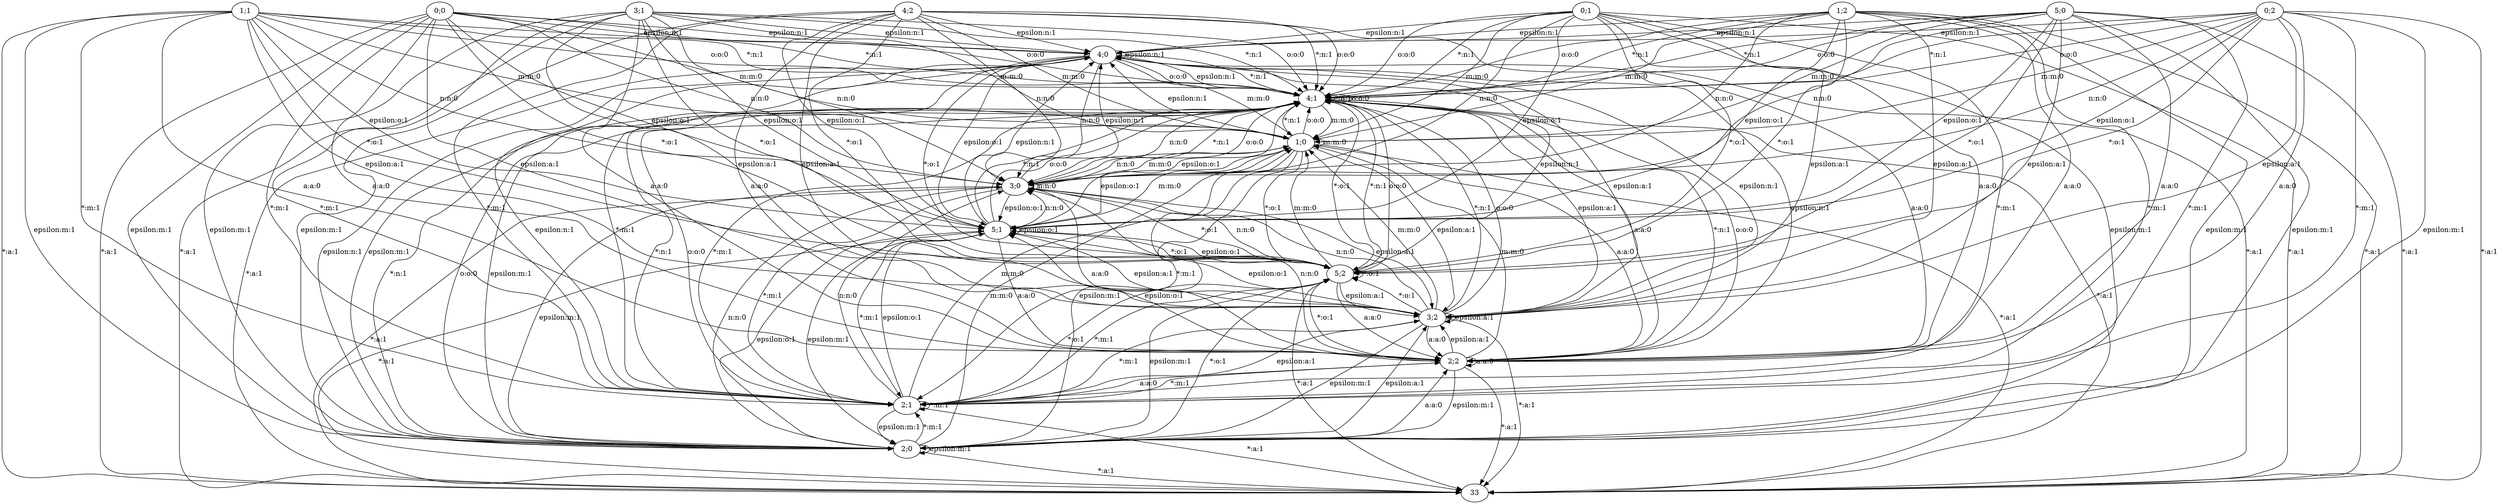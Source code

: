 digraph G {
42[label="4;2"];
40[label="4;0"];
41[label="4;1"];
12[label="1;2"];
11[label="1;1"];
10[label="1;0"];
02[label="0;2"];
00[label="0;0"];
01[label="0;1"];
20[label="2;0"];
21[label="2;1"];
22[label="2;2"];
32[label="3;2"];
31[label="3;1"];
50[label="5;0"];
52[label="5;2"];
51[label="5;1"];
30[label="3;0"];
30->41[label="*:n:1"];
30->32[label="epsilon:a:1"];
30->33[label="*:a:1"];
30->10[label="m:m:0"];
30->52[label="*:o:1"];
30->51[label="epsilon:o:1"];
30->30[label="n:n:0"];
30->22[label="a:a:0"];
30->41[label="o:o:0"];
30->40[label="epsilon:n:1"];
30->20[label="epsilon:m:1"];
30->21[label="*:m:1"];
42->41[label="*:n:1"];
42->32[label="epsilon:a:1"];
42->33[label="*:a:1"];
42->10[label="m:m:0"];
42->52[label="*:o:1"];
42->51[label="epsilon:o:1"];
42->30[label="n:n:0"];
42->22[label="a:a:0"];
42->41[label="o:o:0"];
42->40[label="epsilon:n:1"];
42->20[label="epsilon:m:1"];
42->21[label="*:m:1"];
40->41[label="*:n:1"];
40->32[label="epsilon:a:1"];
40->33[label="*:a:1"];
40->10[label="m:m:0"];
40->52[label="*:o:1"];
40->51[label="epsilon:o:1"];
40->30[label="n:n:0"];
40->22[label="a:a:0"];
40->41[label="o:o:0"];
40->40[label="epsilon:n:1"];
40->20[label="epsilon:m:1"];
40->21[label="*:m:1"];
41->41[label="*:n:1"];
41->32[label="epsilon:a:1"];
41->33[label="*:a:1"];
41->10[label="m:m:0"];
41->52[label="*:o:1"];
41->51[label="epsilon:o:1"];
41->30[label="n:n:0"];
41->22[label="a:a:0"];
41->41[label="o:o:0"];
41->40[label="epsilon:n:1"];
41->20[label="epsilon:m:1"];
41->21[label="*:m:1"];
12->41[label="*:n:1"];
12->32[label="epsilon:a:1"];
12->33[label="*:a:1"];
12->10[label="m:m:0"];
12->52[label="*:o:1"];
12->51[label="epsilon:o:1"];
12->30[label="n:n:0"];
12->22[label="a:a:0"];
12->41[label="o:o:0"];
12->40[label="epsilon:n:1"];
12->20[label="epsilon:m:1"];
12->21[label="*:m:1"];
11->41[label="*:n:1"];
11->32[label="epsilon:a:1"];
11->33[label="*:a:1"];
11->10[label="m:m:0"];
11->52[label="*:o:1"];
11->51[label="epsilon:o:1"];
11->30[label="n:n:0"];
11->22[label="a:a:0"];
11->41[label="o:o:0"];
11->40[label="epsilon:n:1"];
11->20[label="epsilon:m:1"];
11->21[label="*:m:1"];
10->41[label="*:n:1"];
10->32[label="epsilon:a:1"];
10->33[label="*:a:1"];
10->10[label="m:m:0"];
10->52[label="*:o:1"];
10->51[label="epsilon:o:1"];
10->30[label="n:n:0"];
10->22[label="a:a:0"];
10->41[label="o:o:0"];
10->40[label="epsilon:n:1"];
10->20[label="epsilon:m:1"];
10->21[label="*:m:1"];
02->41[label="*:n:1"];
02->32[label="epsilon:a:1"];
02->33[label="*:a:1"];
02->10[label="m:m:0"];
02->52[label="*:o:1"];
02->51[label="epsilon:o:1"];
02->30[label="n:n:0"];
02->22[label="a:a:0"];
02->41[label="o:o:0"];
02->40[label="epsilon:n:1"];
02->20[label="epsilon:m:1"];
02->21[label="*:m:1"];
00->41[label="*:n:1"];
00->32[label="epsilon:a:1"];
00->33[label="*:a:1"];
00->10[label="m:m:0"];
00->52[label="*:o:1"];
00->51[label="epsilon:o:1"];
00->30[label="n:n:0"];
00->22[label="a:a:0"];
00->41[label="o:o:0"];
00->40[label="epsilon:n:1"];
00->20[label="epsilon:m:1"];
00->21[label="*:m:1"];
01->41[label="*:n:1"];
01->32[label="epsilon:a:1"];
01->33[label="*:a:1"];
01->10[label="m:m:0"];
01->52[label="*:o:1"];
01->51[label="epsilon:o:1"];
01->30[label="n:n:0"];
01->22[label="a:a:0"];
01->41[label="o:o:0"];
01->40[label="epsilon:n:1"];
01->20[label="epsilon:m:1"];
01->21[label="*:m:1"];
20->41[label="*:n:1"];
20->32[label="epsilon:a:1"];
20->33[label="*:a:1"];
20->10[label="m:m:0"];
20->52[label="*:o:1"];
20->51[label="epsilon:o:1"];
20->30[label="n:n:0"];
20->22[label="a:a:0"];
20->41[label="o:o:0"];
20->40[label="epsilon:n:1"];
20->20[label="epsilon:m:1"];
20->21[label="*:m:1"];
21->41[label="*:n:1"];
21->32[label="epsilon:a:1"];
21->33[label="*:a:1"];
21->10[label="m:m:0"];
21->52[label="*:o:1"];
21->51[label="epsilon:o:1"];
21->30[label="n:n:0"];
21->22[label="a:a:0"];
21->41[label="o:o:0"];
21->40[label="epsilon:n:1"];
21->20[label="epsilon:m:1"];
21->21[label="*:m:1"];
22->41[label="*:n:1"];
22->32[label="epsilon:a:1"];
22->33[label="*:a:1"];
22->10[label="m:m:0"];
22->52[label="*:o:1"];
22->51[label="epsilon:o:1"];
22->30[label="n:n:0"];
22->22[label="a:a:0"];
22->41[label="o:o:0"];
22->40[label="epsilon:n:1"];
22->20[label="epsilon:m:1"];
22->21[label="*:m:1"];
32->41[label="*:n:1"];
32->32[label="epsilon:a:1"];
32->33[label="*:a:1"];
32->10[label="m:m:0"];
32->52[label="*:o:1"];
32->51[label="epsilon:o:1"];
32->30[label="n:n:0"];
32->22[label="a:a:0"];
32->41[label="o:o:0"];
32->40[label="epsilon:n:1"];
32->20[label="epsilon:m:1"];
32->21[label="*:m:1"];
31->41[label="*:n:1"];
31->32[label="epsilon:a:1"];
31->33[label="*:a:1"];
31->10[label="m:m:0"];
31->52[label="*:o:1"];
31->51[label="epsilon:o:1"];
31->30[label="n:n:0"];
31->22[label="a:a:0"];
31->41[label="o:o:0"];
31->40[label="epsilon:n:1"];
31->20[label="epsilon:m:1"];
31->21[label="*:m:1"];
52->41[label="*:n:1"];
52->32[label="epsilon:a:1"];
52->33[label="*:a:1"];
52->10[label="m:m:0"];
52->52[label="*:o:1"];
52->51[label="epsilon:o:1"];
52->30[label="n:n:0"];
52->22[label="a:a:0"];
52->41[label="o:o:0"];
52->40[label="epsilon:n:1"];
52->20[label="epsilon:m:1"];
52->21[label="*:m:1"];
51->41[label="*:n:1"];
51->32[label="epsilon:a:1"];
51->33[label="*:a:1"];
51->10[label="m:m:0"];
51->52[label="*:o:1"];
51->51[label="epsilon:o:1"];
51->30[label="n:n:0"];
51->22[label="a:a:0"];
51->41[label="o:o:0"];
51->40[label="epsilon:n:1"];
51->20[label="epsilon:m:1"];
51->21[label="*:m:1"];
50->41[label="*:n:1"];
50->32[label="epsilon:a:1"];
50->33[label="*:a:1"];
50->10[label="m:m:0"];
50->52[label="*:o:1"];
50->51[label="epsilon:o:1"];
50->30[label="n:n:0"];
50->22[label="a:a:0"];
50->41[label="o:o:0"];
50->40[label="epsilon:n:1"];
50->20[label="epsilon:m:1"];
50->21[label="*:m:1"];
}
